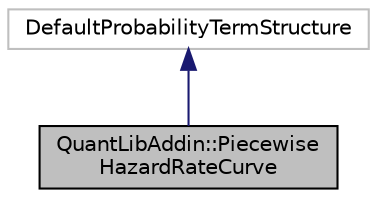 digraph "QuantLibAddin::PiecewiseHazardRateCurve"
{
  edge [fontname="Helvetica",fontsize="10",labelfontname="Helvetica",labelfontsize="10"];
  node [fontname="Helvetica",fontsize="10",shape=record];
  Node2 [label="QuantLibAddin::Piecewise\lHazardRateCurve",height=0.2,width=0.4,color="black", fillcolor="grey75", style="filled", fontcolor="black"];
  Node3 -> Node2 [dir="back",color="midnightblue",fontsize="10",style="solid",fontname="Helvetica"];
  Node3 [label="DefaultProbabilityTermStructure",height=0.2,width=0.4,color="grey75", fillcolor="white", style="filled"];
}
